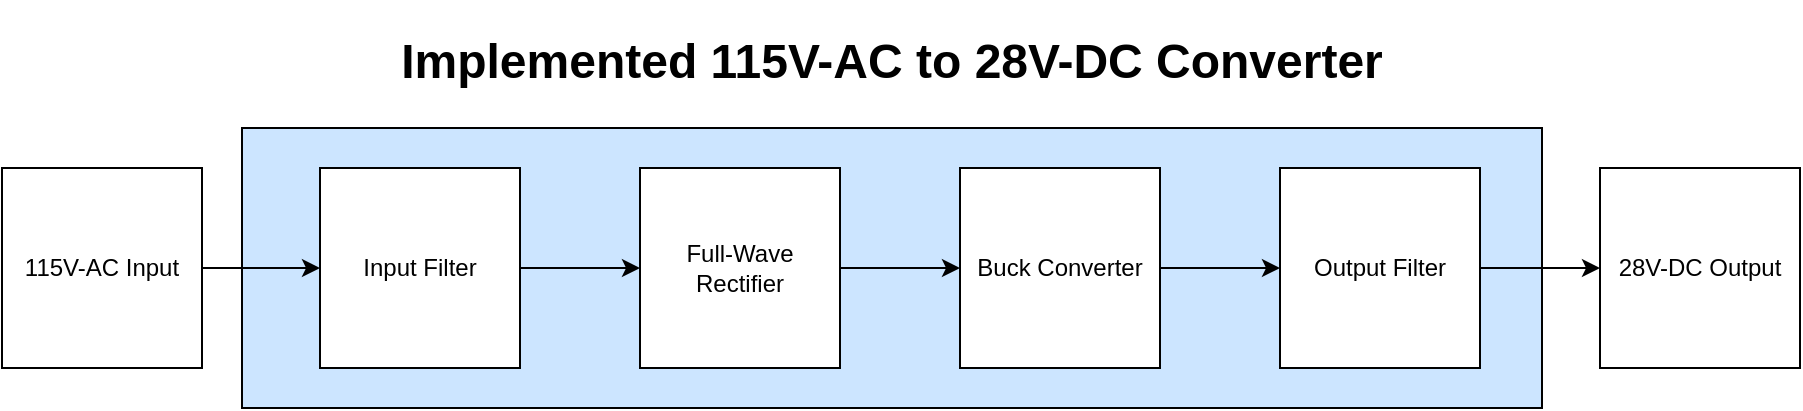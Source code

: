 <mxfile>
    <diagram id="IUAQg4BU_NA8a4dOLSvM" name="Page-1">
        <mxGraphModel dx="1434" dy="820" grid="1" gridSize="10" guides="1" tooltips="1" connect="1" arrows="1" fold="1" page="1" pageScale="1" pageWidth="850" pageHeight="1100" math="0" shadow="0">
            <root>
                <mxCell id="0"/>
                <mxCell id="1" parent="0"/>
                <mxCell id="21" value="&lt;h1 style=&quot;margin-top: 16.08px;&quot;&gt;Implemented 115V-AC to 28V-DC Converter&lt;/h1&gt;" style="rounded=0;whiteSpace=wrap;html=1;align=center;fillColor=#CCE5FF;imageVerticalAlign=middle;labelPosition=center;verticalLabelPosition=top;verticalAlign=bottom;" parent="1" vertex="1">
                    <mxGeometry x="200" y="440" width="650" height="140" as="geometry"/>
                </mxCell>
                <mxCell id="23" value="Input Filter" style="rounded=0;whiteSpace=wrap;html=1;" parent="1" vertex="1">
                    <mxGeometry x="239" y="460" width="100" height="100" as="geometry"/>
                </mxCell>
                <mxCell id="24" value="" style="edgeStyle=none;html=1;" parent="1" target="27" edge="1">
                    <mxGeometry relative="1" as="geometry">
                        <mxPoint x="339" y="510" as="sourcePoint"/>
                    </mxGeometry>
                </mxCell>
                <mxCell id="26" value="" style="edgeStyle=none;html=1;" parent="1" source="27" target="29" edge="1">
                    <mxGeometry relative="1" as="geometry"/>
                </mxCell>
                <mxCell id="27" value="Full-Wave Rectifier" style="rounded=0;whiteSpace=wrap;html=1;" parent="1" vertex="1">
                    <mxGeometry x="399" y="460" width="100" height="100" as="geometry"/>
                </mxCell>
                <mxCell id="28" value="" style="edgeStyle=none;html=1;" parent="1" source="29" target="31" edge="1">
                    <mxGeometry relative="1" as="geometry"/>
                </mxCell>
                <mxCell id="29" value="Buck Converter" style="rounded=0;whiteSpace=wrap;html=1;" parent="1" vertex="1">
                    <mxGeometry x="559" y="460" width="100" height="100" as="geometry"/>
                </mxCell>
                <mxCell id="30" value="" style="edgeStyle=none;html=1;" parent="1" source="31" target="32" edge="1">
                    <mxGeometry relative="1" as="geometry"/>
                </mxCell>
                <mxCell id="31" value="Output Filter" style="rounded=0;whiteSpace=wrap;html=1;" parent="1" vertex="1">
                    <mxGeometry x="719" y="460" width="100" height="100" as="geometry"/>
                </mxCell>
                <mxCell id="32" value="28V-DC Output" style="rounded=0;whiteSpace=wrap;html=1;" parent="1" vertex="1">
                    <mxGeometry x="879" y="460" width="100" height="100" as="geometry"/>
                </mxCell>
                <mxCell id="33" value="" style="edgeStyle=none;html=1;" parent="1" source="34" target="23" edge="1">
                    <mxGeometry relative="1" as="geometry"/>
                </mxCell>
                <mxCell id="34" value="115V-AC Input" style="rounded=0;whiteSpace=wrap;html=1;" parent="1" vertex="1">
                    <mxGeometry x="80" y="460" width="100" height="100" as="geometry"/>
                </mxCell>
            </root>
        </mxGraphModel>
    </diagram>
</mxfile>